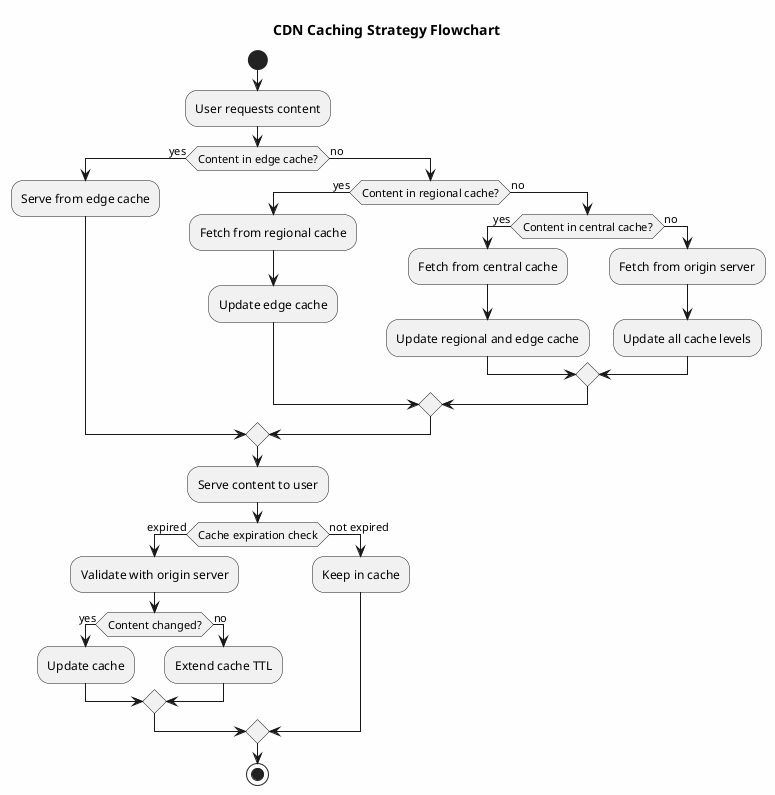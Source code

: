 @startuml CDN Caching Strategy Flowchart
!define RECTANGLE class

skinparam backgroundColor #FEFEFE
skinparam handwritten false
skinparam defaultFontName Arial

title CDN Caching Strategy Flowchart

start

:User requests content;

if (Content in edge cache?) then (yes)
  :Serve from edge cache;
else (no)
  if (Content in regional cache?) then (yes)
    :Fetch from regional cache;
    :Update edge cache;
  else (no)
    if (Content in central cache?) then (yes)
      :Fetch from central cache;
      :Update regional and edge cache;
    else (no)
      :Fetch from origin server;
      :Update all cache levels;
    endif
  endif
endif

:Serve content to user;

if (Cache expiration check) then (expired)
  :Validate with origin server;
  if (Content changed?) then (yes)
    :Update cache;
  else (no)
    :Extend cache TTL;
  endif
else (not expired)
  :Keep in cache;
endif

stop

@enduml
